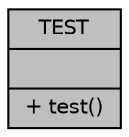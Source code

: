digraph "TEST"
{
 // LATEX_PDF_SIZE
  edge [fontname="Helvetica",fontsize="10",labelfontname="Helvetica",labelfontsize="10"];
  node [fontname="Helvetica",fontsize="10",shape=record];
  Node1 [label="{TEST\n||+ test()\l}",height=0.2,width=0.4,color="black", fillcolor="grey75", style="filled", fontcolor="black",tooltip="TESTクラス  基幹クラスです  test関数を持っています"];
}
